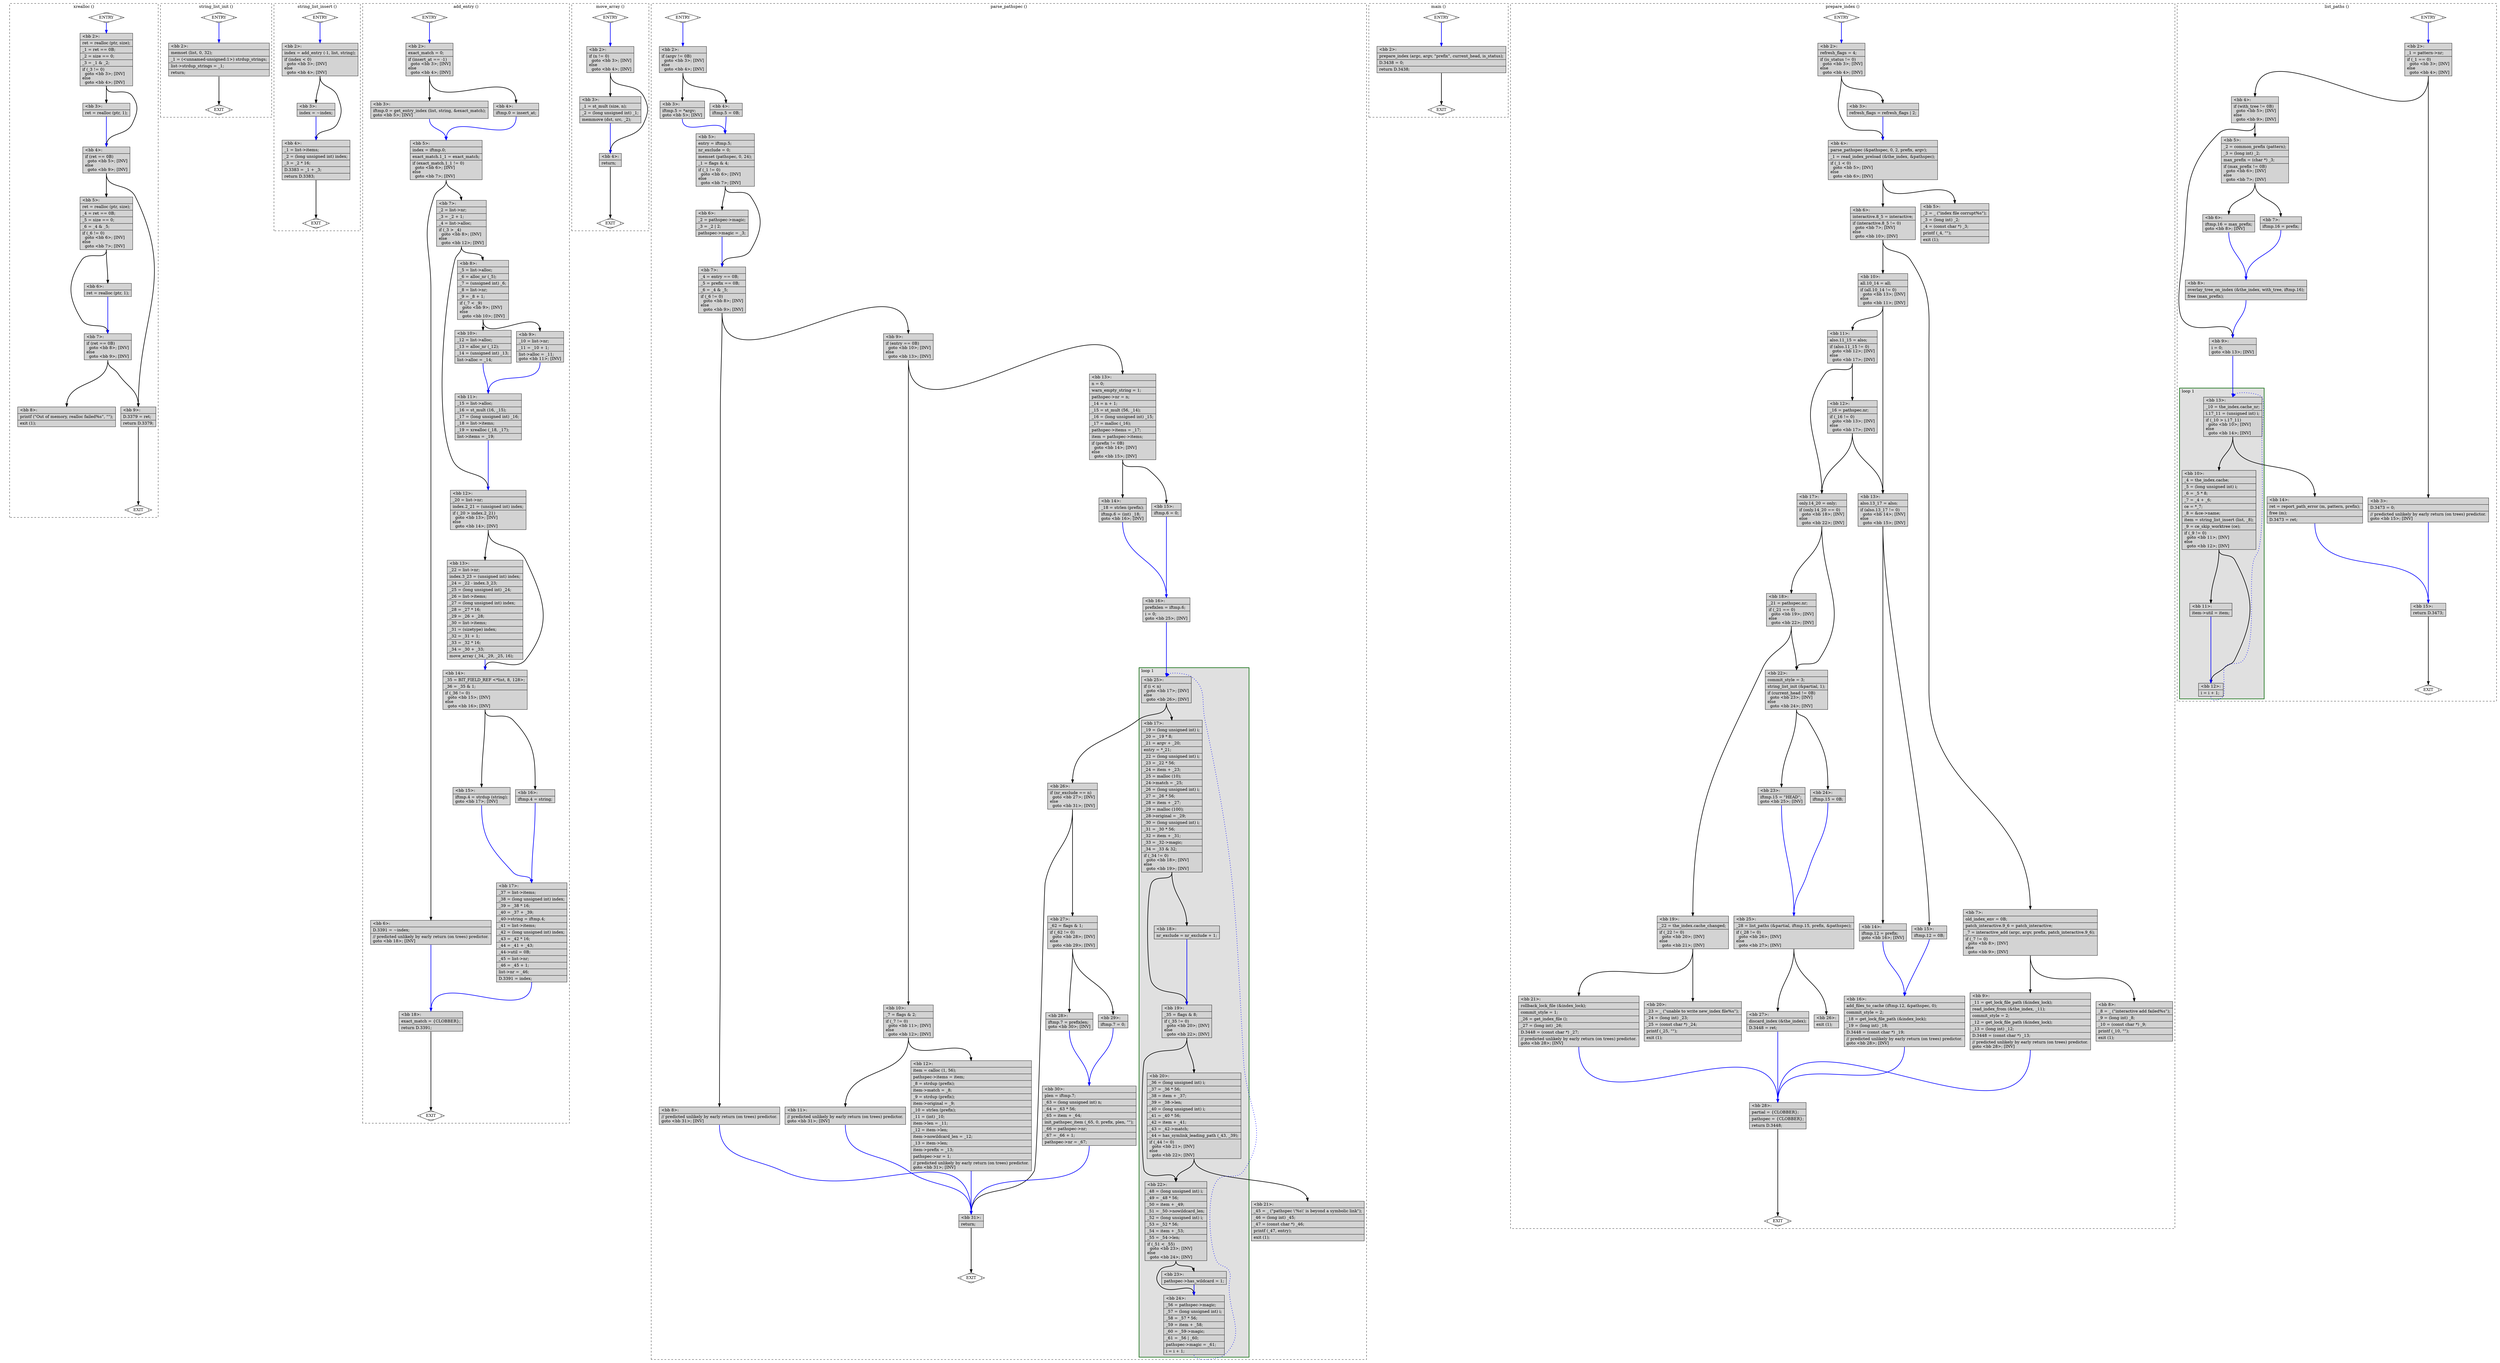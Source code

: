 digraph "test.o-git_leak_1.c.015t.cfg" {
overlap=false;
subgraph "cluster_xrealloc" {
	style="dashed";
	color="black";
	label="xrealloc ()";
	fn_26_basic_block_0 [shape=Mdiamond,style=filled,fillcolor=white,label="ENTRY"];

	fn_26_basic_block_1 [shape=Mdiamond,style=filled,fillcolor=white,label="EXIT"];

	fn_26_basic_block_2 [shape=record,style=filled,fillcolor=lightgrey,label="{\<bb\ 2\>:\l\
|ret\ =\ realloc\ (ptr,\ size);\l\
|_1\ =\ ret\ ==\ 0B;\l\
|_2\ =\ size\ ==\ 0;\l\
|_3\ =\ _1\ &\ _2;\l\
|if\ (_3\ !=\ 0)\l\
\ \ goto\ \<bb\ 3\>;\ [INV]\l\
else\l\
\ \ goto\ \<bb\ 4\>;\ [INV]\l\
}"];

	fn_26_basic_block_3 [shape=record,style=filled,fillcolor=lightgrey,label="{\<bb\ 3\>:\l\
|ret\ =\ realloc\ (ptr,\ 1);\l\
}"];

	fn_26_basic_block_4 [shape=record,style=filled,fillcolor=lightgrey,label="{\<bb\ 4\>:\l\
|if\ (ret\ ==\ 0B)\l\
\ \ goto\ \<bb\ 5\>;\ [INV]\l\
else\l\
\ \ goto\ \<bb\ 9\>;\ [INV]\l\
}"];

	fn_26_basic_block_5 [shape=record,style=filled,fillcolor=lightgrey,label="{\<bb\ 5\>:\l\
|ret\ =\ realloc\ (ptr,\ size);\l\
|_4\ =\ ret\ ==\ 0B;\l\
|_5\ =\ size\ ==\ 0;\l\
|_6\ =\ _4\ &\ _5;\l\
|if\ (_6\ !=\ 0)\l\
\ \ goto\ \<bb\ 6\>;\ [INV]\l\
else\l\
\ \ goto\ \<bb\ 7\>;\ [INV]\l\
}"];

	fn_26_basic_block_6 [shape=record,style=filled,fillcolor=lightgrey,label="{\<bb\ 6\>:\l\
|ret\ =\ realloc\ (ptr,\ 1);\l\
}"];

	fn_26_basic_block_7 [shape=record,style=filled,fillcolor=lightgrey,label="{\<bb\ 7\>:\l\
|if\ (ret\ ==\ 0B)\l\
\ \ goto\ \<bb\ 8\>;\ [INV]\l\
else\l\
\ \ goto\ \<bb\ 9\>;\ [INV]\l\
}"];

	fn_26_basic_block_8 [shape=record,style=filled,fillcolor=lightgrey,label="{\<bb\ 8\>:\l\
|printf\ (\"Out\ of\ memory,\ realloc\ failed%s\",\ \"\");\l\
|exit\ (1);\l\
}"];

	fn_26_basic_block_9 [shape=record,style=filled,fillcolor=lightgrey,label="{\<bb\ 9\>:\l\
|D.3379\ =\ ret;\l\
|return\ D.3379;\l\
}"];

	fn_26_basic_block_0:s -> fn_26_basic_block_2:n [style="solid,bold",color=blue,weight=100,constraint=true];
	fn_26_basic_block_2:s -> fn_26_basic_block_3:n [style="solid,bold",color=black,weight=10,constraint=true];
	fn_26_basic_block_2:s -> fn_26_basic_block_4:n [style="solid,bold",color=black,weight=10,constraint=true];
	fn_26_basic_block_3:s -> fn_26_basic_block_4:n [style="solid,bold",color=blue,weight=100,constraint=true];
	fn_26_basic_block_4:s -> fn_26_basic_block_5:n [style="solid,bold",color=black,weight=10,constraint=true];
	fn_26_basic_block_4:s -> fn_26_basic_block_9:n [style="solid,bold",color=black,weight=10,constraint=true];
	fn_26_basic_block_5:s -> fn_26_basic_block_6:n [style="solid,bold",color=black,weight=10,constraint=true];
	fn_26_basic_block_5:s -> fn_26_basic_block_7:n [style="solid,bold",color=black,weight=10,constraint=true];
	fn_26_basic_block_6:s -> fn_26_basic_block_7:n [style="solid,bold",color=blue,weight=100,constraint=true];
	fn_26_basic_block_7:s -> fn_26_basic_block_8:n [style="solid,bold",color=black,weight=10,constraint=true];
	fn_26_basic_block_7:s -> fn_26_basic_block_9:n [style="solid,bold",color=black,weight=10,constraint=true];
	fn_26_basic_block_9:s -> fn_26_basic_block_1:n [style="solid,bold",color=black,weight=10,constraint=true];
	fn_26_basic_block_0:s -> fn_26_basic_block_1:n [style="invis",constraint=true];
}
subgraph "cluster_string_list_init" {
	style="dashed";
	color="black";
	label="string_list_init ()";
	fn_27_basic_block_0 [shape=Mdiamond,style=filled,fillcolor=white,label="ENTRY"];

	fn_27_basic_block_1 [shape=Mdiamond,style=filled,fillcolor=white,label="EXIT"];

	fn_27_basic_block_2 [shape=record,style=filled,fillcolor=lightgrey,label="{\<bb\ 2\>:\l\
|memset\ (list,\ 0,\ 32);\l\
|_1\ =\ (\<unnamed-unsigned:1\>)\ strdup_strings;\l\
|list-\>strdup_strings\ =\ _1;\l\
|return;\l\
}"];

	fn_27_basic_block_0:s -> fn_27_basic_block_2:n [style="solid,bold",color=blue,weight=100,constraint=true];
	fn_27_basic_block_2:s -> fn_27_basic_block_1:n [style="solid,bold",color=black,weight=10,constraint=true];
	fn_27_basic_block_0:s -> fn_27_basic_block_1:n [style="invis",constraint=true];
}
subgraph "cluster_string_list_insert" {
	style="dashed";
	color="black";
	label="string_list_insert ()";
	fn_29_basic_block_0 [shape=Mdiamond,style=filled,fillcolor=white,label="ENTRY"];

	fn_29_basic_block_1 [shape=Mdiamond,style=filled,fillcolor=white,label="EXIT"];

	fn_29_basic_block_2 [shape=record,style=filled,fillcolor=lightgrey,label="{\<bb\ 2\>:\l\
|index\ =\ add_entry\ (-1,\ list,\ string);\l\
|if\ (index\ \<\ 0)\l\
\ \ goto\ \<bb\ 3\>;\ [INV]\l\
else\l\
\ \ goto\ \<bb\ 4\>;\ [INV]\l\
}"];

	fn_29_basic_block_3 [shape=record,style=filled,fillcolor=lightgrey,label="{\<bb\ 3\>:\l\
|index\ =\ ~index;\l\
}"];

	fn_29_basic_block_4 [shape=record,style=filled,fillcolor=lightgrey,label="{\<bb\ 4\>:\l\
|_1\ =\ list-\>items;\l\
|_2\ =\ (long\ unsigned\ int)\ index;\l\
|_3\ =\ _2\ *\ 16;\l\
|D.3383\ =\ _1\ +\ _3;\l\
|return\ D.3383;\l\
}"];

	fn_29_basic_block_0:s -> fn_29_basic_block_2:n [style="solid,bold",color=blue,weight=100,constraint=true];
	fn_29_basic_block_2:s -> fn_29_basic_block_3:n [style="solid,bold",color=black,weight=10,constraint=true];
	fn_29_basic_block_2:s -> fn_29_basic_block_4:n [style="solid,bold",color=black,weight=10,constraint=true];
	fn_29_basic_block_3:s -> fn_29_basic_block_4:n [style="solid,bold",color=blue,weight=100,constraint=true];
	fn_29_basic_block_4:s -> fn_29_basic_block_1:n [style="solid,bold",color=black,weight=10,constraint=true];
	fn_29_basic_block_0:s -> fn_29_basic_block_1:n [style="invis",constraint=true];
}
subgraph "cluster_add_entry" {
	style="dashed";
	color="black";
	label="add_entry ()";
	fn_28_basic_block_0 [shape=Mdiamond,style=filled,fillcolor=white,label="ENTRY"];

	fn_28_basic_block_1 [shape=Mdiamond,style=filled,fillcolor=white,label="EXIT"];

	fn_28_basic_block_2 [shape=record,style=filled,fillcolor=lightgrey,label="{\<bb\ 2\>:\l\
|exact_match\ =\ 0;\l\
|if\ (insert_at\ ==\ -1)\l\
\ \ goto\ \<bb\ 3\>;\ [INV]\l\
else\l\
\ \ goto\ \<bb\ 4\>;\ [INV]\l\
}"];

	fn_28_basic_block_3 [shape=record,style=filled,fillcolor=lightgrey,label="{\<bb\ 3\>:\l\
|iftmp.0\ =\ get_entry_index\ (list,\ string,\ &exact_match);\l\
goto\ \<bb\ 5\>;\ [INV]\l\
}"];

	fn_28_basic_block_4 [shape=record,style=filled,fillcolor=lightgrey,label="{\<bb\ 4\>:\l\
|iftmp.0\ =\ insert_at;\l\
}"];

	fn_28_basic_block_5 [shape=record,style=filled,fillcolor=lightgrey,label="{\<bb\ 5\>:\l\
|index\ =\ iftmp.0;\l\
|exact_match.1_1\ =\ exact_match;\l\
|if\ (exact_match.1_1\ !=\ 0)\l\
\ \ goto\ \<bb\ 6\>;\ [INV]\l\
else\l\
\ \ goto\ \<bb\ 7\>;\ [INV]\l\
}"];

	fn_28_basic_block_6 [shape=record,style=filled,fillcolor=lightgrey,label="{\<bb\ 6\>:\l\
|D.3391\ =\ ~index;\l\
|//\ predicted\ unlikely\ by\ early\ return\ (on\ trees)\ predictor.\l\
goto\ \<bb\ 18\>;\ [INV]\l\
}"];

	fn_28_basic_block_7 [shape=record,style=filled,fillcolor=lightgrey,label="{\<bb\ 7\>:\l\
|_2\ =\ list-\>nr;\l\
|_3\ =\ _2\ +\ 1;\l\
|_4\ =\ list-\>alloc;\l\
|if\ (_3\ \>\ _4)\l\
\ \ goto\ \<bb\ 8\>;\ [INV]\l\
else\l\
\ \ goto\ \<bb\ 12\>;\ [INV]\l\
}"];

	fn_28_basic_block_8 [shape=record,style=filled,fillcolor=lightgrey,label="{\<bb\ 8\>:\l\
|_5\ =\ list-\>alloc;\l\
|_6\ =\ alloc_nr\ (_5);\l\
|_7\ =\ (unsigned\ int)\ _6;\l\
|_8\ =\ list-\>nr;\l\
|_9\ =\ _8\ +\ 1;\l\
|if\ (_7\ \<\ _9)\l\
\ \ goto\ \<bb\ 9\>;\ [INV]\l\
else\l\
\ \ goto\ \<bb\ 10\>;\ [INV]\l\
}"];

	fn_28_basic_block_9 [shape=record,style=filled,fillcolor=lightgrey,label="{\<bb\ 9\>:\l\
|_10\ =\ list-\>nr;\l\
|_11\ =\ _10\ +\ 1;\l\
|list-\>alloc\ =\ _11;\l\
goto\ \<bb\ 11\>;\ [INV]\l\
}"];

	fn_28_basic_block_10 [shape=record,style=filled,fillcolor=lightgrey,label="{\<bb\ 10\>:\l\
|_12\ =\ list-\>alloc;\l\
|_13\ =\ alloc_nr\ (_12);\l\
|_14\ =\ (unsigned\ int)\ _13;\l\
|list-\>alloc\ =\ _14;\l\
}"];

	fn_28_basic_block_11 [shape=record,style=filled,fillcolor=lightgrey,label="{\<bb\ 11\>:\l\
|_15\ =\ list-\>alloc;\l\
|_16\ =\ st_mult\ (16,\ _15);\l\
|_17\ =\ (long\ unsigned\ int)\ _16;\l\
|_18\ =\ list-\>items;\l\
|_19\ =\ xrealloc\ (_18,\ _17);\l\
|list-\>items\ =\ _19;\l\
}"];

	fn_28_basic_block_12 [shape=record,style=filled,fillcolor=lightgrey,label="{\<bb\ 12\>:\l\
|_20\ =\ list-\>nr;\l\
|index.2_21\ =\ (unsigned\ int)\ index;\l\
|if\ (_20\ \>\ index.2_21)\l\
\ \ goto\ \<bb\ 13\>;\ [INV]\l\
else\l\
\ \ goto\ \<bb\ 14\>;\ [INV]\l\
}"];

	fn_28_basic_block_13 [shape=record,style=filled,fillcolor=lightgrey,label="{\<bb\ 13\>:\l\
|_22\ =\ list-\>nr;\l\
|index.3_23\ =\ (unsigned\ int)\ index;\l\
|_24\ =\ _22\ -\ index.3_23;\l\
|_25\ =\ (long\ unsigned\ int)\ _24;\l\
|_26\ =\ list-\>items;\l\
|_27\ =\ (long\ unsigned\ int)\ index;\l\
|_28\ =\ _27\ *\ 16;\l\
|_29\ =\ _26\ +\ _28;\l\
|_30\ =\ list-\>items;\l\
|_31\ =\ (sizetype)\ index;\l\
|_32\ =\ _31\ +\ 1;\l\
|_33\ =\ _32\ *\ 16;\l\
|_34\ =\ _30\ +\ _33;\l\
|move_array\ (_34,\ _29,\ _25,\ 16);\l\
}"];

	fn_28_basic_block_14 [shape=record,style=filled,fillcolor=lightgrey,label="{\<bb\ 14\>:\l\
|_35\ =\ BIT_FIELD_REF\ \<*list,\ 8,\ 128\>;\l\
|_36\ =\ _35\ &\ 1;\l\
|if\ (_36\ !=\ 0)\l\
\ \ goto\ \<bb\ 15\>;\ [INV]\l\
else\l\
\ \ goto\ \<bb\ 16\>;\ [INV]\l\
}"];

	fn_28_basic_block_15 [shape=record,style=filled,fillcolor=lightgrey,label="{\<bb\ 15\>:\l\
|iftmp.4\ =\ strdup\ (string);\l\
goto\ \<bb\ 17\>;\ [INV]\l\
}"];

	fn_28_basic_block_16 [shape=record,style=filled,fillcolor=lightgrey,label="{\<bb\ 16\>:\l\
|iftmp.4\ =\ string;\l\
}"];

	fn_28_basic_block_17 [shape=record,style=filled,fillcolor=lightgrey,label="{\<bb\ 17\>:\l\
|_37\ =\ list-\>items;\l\
|_38\ =\ (long\ unsigned\ int)\ index;\l\
|_39\ =\ _38\ *\ 16;\l\
|_40\ =\ _37\ +\ _39;\l\
|_40-\>string\ =\ iftmp.4;\l\
|_41\ =\ list-\>items;\l\
|_42\ =\ (long\ unsigned\ int)\ index;\l\
|_43\ =\ _42\ *\ 16;\l\
|_44\ =\ _41\ +\ _43;\l\
|_44-\>util\ =\ 0B;\l\
|_45\ =\ list-\>nr;\l\
|_46\ =\ _45\ +\ 1;\l\
|list-\>nr\ =\ _46;\l\
|D.3391\ =\ index;\l\
}"];

	fn_28_basic_block_18 [shape=record,style=filled,fillcolor=lightgrey,label="{\<bb\ 18\>:\l\
|exact_match\ =\ \{CLOBBER\};\l\
|return\ D.3391;\l\
}"];

	fn_28_basic_block_0:s -> fn_28_basic_block_2:n [style="solid,bold",color=blue,weight=100,constraint=true];
	fn_28_basic_block_2:s -> fn_28_basic_block_3:n [style="solid,bold",color=black,weight=10,constraint=true];
	fn_28_basic_block_2:s -> fn_28_basic_block_4:n [style="solid,bold",color=black,weight=10,constraint=true];
	fn_28_basic_block_3:s -> fn_28_basic_block_5:n [style="solid,bold",color=blue,weight=100,constraint=true];
	fn_28_basic_block_4:s -> fn_28_basic_block_5:n [style="solid,bold",color=blue,weight=100,constraint=true];
	fn_28_basic_block_5:s -> fn_28_basic_block_6:n [style="solid,bold",color=black,weight=10,constraint=true];
	fn_28_basic_block_5:s -> fn_28_basic_block_7:n [style="solid,bold",color=black,weight=10,constraint=true];
	fn_28_basic_block_6:s -> fn_28_basic_block_18:n [style="solid,bold",color=blue,weight=100,constraint=true];
	fn_28_basic_block_7:s -> fn_28_basic_block_8:n [style="solid,bold",color=black,weight=10,constraint=true];
	fn_28_basic_block_7:s -> fn_28_basic_block_12:n [style="solid,bold",color=black,weight=10,constraint=true];
	fn_28_basic_block_8:s -> fn_28_basic_block_9:n [style="solid,bold",color=black,weight=10,constraint=true];
	fn_28_basic_block_8:s -> fn_28_basic_block_10:n [style="solid,bold",color=black,weight=10,constraint=true];
	fn_28_basic_block_9:s -> fn_28_basic_block_11:n [style="solid,bold",color=blue,weight=100,constraint=true];
	fn_28_basic_block_10:s -> fn_28_basic_block_11:n [style="solid,bold",color=blue,weight=100,constraint=true];
	fn_28_basic_block_11:s -> fn_28_basic_block_12:n [style="solid,bold",color=blue,weight=100,constraint=true];
	fn_28_basic_block_12:s -> fn_28_basic_block_13:n [style="solid,bold",color=black,weight=10,constraint=true];
	fn_28_basic_block_12:s -> fn_28_basic_block_14:n [style="solid,bold",color=black,weight=10,constraint=true];
	fn_28_basic_block_13:s -> fn_28_basic_block_14:n [style="solid,bold",color=blue,weight=100,constraint=true];
	fn_28_basic_block_14:s -> fn_28_basic_block_15:n [style="solid,bold",color=black,weight=10,constraint=true];
	fn_28_basic_block_14:s -> fn_28_basic_block_16:n [style="solid,bold",color=black,weight=10,constraint=true];
	fn_28_basic_block_15:s -> fn_28_basic_block_17:n [style="solid,bold",color=blue,weight=100,constraint=true];
	fn_28_basic_block_16:s -> fn_28_basic_block_17:n [style="solid,bold",color=blue,weight=100,constraint=true];
	fn_28_basic_block_17:s -> fn_28_basic_block_18:n [style="solid,bold",color=blue,weight=100,constraint=true];
	fn_28_basic_block_18:s -> fn_28_basic_block_1:n [style="solid,bold",color=black,weight=10,constraint=true];
	fn_28_basic_block_0:s -> fn_28_basic_block_1:n [style="invis",constraint=true];
}
subgraph "cluster_move_array" {
	style="dashed";
	color="black";
	label="move_array ()";
	fn_23_basic_block_0 [shape=Mdiamond,style=filled,fillcolor=white,label="ENTRY"];

	fn_23_basic_block_1 [shape=Mdiamond,style=filled,fillcolor=white,label="EXIT"];

	fn_23_basic_block_2 [shape=record,style=filled,fillcolor=lightgrey,label="{\<bb\ 2\>:\l\
|if\ (n\ !=\ 0)\l\
\ \ goto\ \<bb\ 3\>;\ [INV]\l\
else\l\
\ \ goto\ \<bb\ 4\>;\ [INV]\l\
}"];

	fn_23_basic_block_3 [shape=record,style=filled,fillcolor=lightgrey,label="{\<bb\ 3\>:\l\
|_1\ =\ st_mult\ (size,\ n);\l\
|_2\ =\ (long\ unsigned\ int)\ _1;\l\
|memmove\ (dst,\ src,\ _2);\l\
}"];

	fn_23_basic_block_4 [shape=record,style=filled,fillcolor=lightgrey,label="{\<bb\ 4\>:\l\
|return;\l\
}"];

	fn_23_basic_block_0:s -> fn_23_basic_block_2:n [style="solid,bold",color=blue,weight=100,constraint=true];
	fn_23_basic_block_2:s -> fn_23_basic_block_3:n [style="solid,bold",color=black,weight=10,constraint=true];
	fn_23_basic_block_2:s -> fn_23_basic_block_4:n [style="solid,bold",color=black,weight=10,constraint=true];
	fn_23_basic_block_3:s -> fn_23_basic_block_4:n [style="solid,bold",color=blue,weight=100,constraint=true];
	fn_23_basic_block_4:s -> fn_23_basic_block_1:n [style="solid,bold",color=black,weight=10,constraint=true];
	fn_23_basic_block_0:s -> fn_23_basic_block_1:n [style="invis",constraint=true];
}
subgraph "cluster_parse_pathspec" {
	style="dashed";
	color="black";
	label="parse_pathspec ()";
	subgraph cluster_30_1 {
	style="filled";
	color="darkgreen";
	fillcolor="grey88";
	label="loop 1";
	labeljust=l;
	penwidth=2;
	fn_30_basic_block_25 [shape=record,style=filled,fillcolor=lightgrey,label="{\<bb\ 25\>:\l\
|if\ (i\ \<\ n)\l\
\ \ goto\ \<bb\ 17\>;\ [INV]\l\
else\l\
\ \ goto\ \<bb\ 26\>;\ [INV]\l\
}"];

	fn_30_basic_block_17 [shape=record,style=filled,fillcolor=lightgrey,label="{\<bb\ 17\>:\l\
|_19\ =\ (long\ unsigned\ int)\ i;\l\
|_20\ =\ _19\ *\ 8;\l\
|_21\ =\ argv\ +\ _20;\l\
|entry\ =\ *_21;\l\
|_22\ =\ (long\ unsigned\ int)\ i;\l\
|_23\ =\ _22\ *\ 56;\l\
|_24\ =\ item\ +\ _23;\l\
|_25\ =\ malloc\ (10);\l\
|_24-\>match\ =\ _25;\l\
|_26\ =\ (long\ unsigned\ int)\ i;\l\
|_27\ =\ _26\ *\ 56;\l\
|_28\ =\ item\ +\ _27;\l\
|_29\ =\ malloc\ (100);\l\
|_28-\>original\ =\ _29;\l\
|_30\ =\ (long\ unsigned\ int)\ i;\l\
|_31\ =\ _30\ *\ 56;\l\
|_32\ =\ item\ +\ _31;\l\
|_33\ =\ _32-\>magic;\l\
|_34\ =\ _33\ &\ 32;\l\
|if\ (_34\ !=\ 0)\l\
\ \ goto\ \<bb\ 18\>;\ [INV]\l\
else\l\
\ \ goto\ \<bb\ 19\>;\ [INV]\l\
}"];

	fn_30_basic_block_18 [shape=record,style=filled,fillcolor=lightgrey,label="{\<bb\ 18\>:\l\
|nr_exclude\ =\ nr_exclude\ +\ 1;\l\
}"];

	fn_30_basic_block_19 [shape=record,style=filled,fillcolor=lightgrey,label="{\<bb\ 19\>:\l\
|_35\ =\ flags\ &\ 8;\l\
|if\ (_35\ !=\ 0)\l\
\ \ goto\ \<bb\ 20\>;\ [INV]\l\
else\l\
\ \ goto\ \<bb\ 22\>;\ [INV]\l\
}"];

	fn_30_basic_block_20 [shape=record,style=filled,fillcolor=lightgrey,label="{\<bb\ 20\>:\l\
|_36\ =\ (long\ unsigned\ int)\ i;\l\
|_37\ =\ _36\ *\ 56;\l\
|_38\ =\ item\ +\ _37;\l\
|_39\ =\ _38-\>len;\l\
|_40\ =\ (long\ unsigned\ int)\ i;\l\
|_41\ =\ _40\ *\ 56;\l\
|_42\ =\ item\ +\ _41;\l\
|_43\ =\ _42-\>match;\l\
|_44\ =\ has_symlink_leading_path\ (_43,\ _39);\l\
|if\ (_44\ !=\ 0)\l\
\ \ goto\ \<bb\ 21\>;\ [INV]\l\
else\l\
\ \ goto\ \<bb\ 22\>;\ [INV]\l\
}"];

	fn_30_basic_block_22 [shape=record,style=filled,fillcolor=lightgrey,label="{\<bb\ 22\>:\l\
|_48\ =\ (long\ unsigned\ int)\ i;\l\
|_49\ =\ _48\ *\ 56;\l\
|_50\ =\ item\ +\ _49;\l\
|_51\ =\ _50-\>nowildcard_len;\l\
|_52\ =\ (long\ unsigned\ int)\ i;\l\
|_53\ =\ _52\ *\ 56;\l\
|_54\ =\ item\ +\ _53;\l\
|_55\ =\ _54-\>len;\l\
|if\ (_51\ \<\ _55)\l\
\ \ goto\ \<bb\ 23\>;\ [INV]\l\
else\l\
\ \ goto\ \<bb\ 24\>;\ [INV]\l\
}"];

	fn_30_basic_block_23 [shape=record,style=filled,fillcolor=lightgrey,label="{\<bb\ 23\>:\l\
|pathspec-\>has_wildcard\ =\ 1;\l\
}"];

	fn_30_basic_block_24 [shape=record,style=filled,fillcolor=lightgrey,label="{\<bb\ 24\>:\l\
|_56\ =\ pathspec-\>magic;\l\
|_57\ =\ (long\ unsigned\ int)\ i;\l\
|_58\ =\ _57\ *\ 56;\l\
|_59\ =\ item\ +\ _58;\l\
|_60\ =\ _59-\>magic;\l\
|_61\ =\ _56\ \|\ _60;\l\
|pathspec-\>magic\ =\ _61;\l\
|i\ =\ i\ +\ 1;\l\
}"];

	}
	fn_30_basic_block_0 [shape=Mdiamond,style=filled,fillcolor=white,label="ENTRY"];

	fn_30_basic_block_1 [shape=Mdiamond,style=filled,fillcolor=white,label="EXIT"];

	fn_30_basic_block_2 [shape=record,style=filled,fillcolor=lightgrey,label="{\<bb\ 2\>:\l\
|if\ (argv\ !=\ 0B)\l\
\ \ goto\ \<bb\ 3\>;\ [INV]\l\
else\l\
\ \ goto\ \<bb\ 4\>;\ [INV]\l\
}"];

	fn_30_basic_block_3 [shape=record,style=filled,fillcolor=lightgrey,label="{\<bb\ 3\>:\l\
|iftmp.5\ =\ *argv;\l\
goto\ \<bb\ 5\>;\ [INV]\l\
}"];

	fn_30_basic_block_4 [shape=record,style=filled,fillcolor=lightgrey,label="{\<bb\ 4\>:\l\
|iftmp.5\ =\ 0B;\l\
}"];

	fn_30_basic_block_5 [shape=record,style=filled,fillcolor=lightgrey,label="{\<bb\ 5\>:\l\
|entry\ =\ iftmp.5;\l\
|nr_exclude\ =\ 0;\l\
|memset\ (pathspec,\ 0,\ 24);\l\
|_1\ =\ flags\ &\ 4;\l\
|if\ (_1\ !=\ 0)\l\
\ \ goto\ \<bb\ 6\>;\ [INV]\l\
else\l\
\ \ goto\ \<bb\ 7\>;\ [INV]\l\
}"];

	fn_30_basic_block_6 [shape=record,style=filled,fillcolor=lightgrey,label="{\<bb\ 6\>:\l\
|_2\ =\ pathspec-\>magic;\l\
|_3\ =\ _2\ \|\ 2;\l\
|pathspec-\>magic\ =\ _3;\l\
}"];

	fn_30_basic_block_7 [shape=record,style=filled,fillcolor=lightgrey,label="{\<bb\ 7\>:\l\
|_4\ =\ entry\ ==\ 0B;\l\
|_5\ =\ prefix\ ==\ 0B;\l\
|_6\ =\ _4\ &\ _5;\l\
|if\ (_6\ !=\ 0)\l\
\ \ goto\ \<bb\ 8\>;\ [INV]\l\
else\l\
\ \ goto\ \<bb\ 9\>;\ [INV]\l\
}"];

	fn_30_basic_block_8 [shape=record,style=filled,fillcolor=lightgrey,label="{\<bb\ 8\>:\l\
|//\ predicted\ unlikely\ by\ early\ return\ (on\ trees)\ predictor.\l\
goto\ \<bb\ 31\>;\ [INV]\l\
}"];

	fn_30_basic_block_9 [shape=record,style=filled,fillcolor=lightgrey,label="{\<bb\ 9\>:\l\
|if\ (entry\ ==\ 0B)\l\
\ \ goto\ \<bb\ 10\>;\ [INV]\l\
else\l\
\ \ goto\ \<bb\ 13\>;\ [INV]\l\
}"];

	fn_30_basic_block_10 [shape=record,style=filled,fillcolor=lightgrey,label="{\<bb\ 10\>:\l\
|_7\ =\ flags\ &\ 2;\l\
|if\ (_7\ !=\ 0)\l\
\ \ goto\ \<bb\ 11\>;\ [INV]\l\
else\l\
\ \ goto\ \<bb\ 12\>;\ [INV]\l\
}"];

	fn_30_basic_block_11 [shape=record,style=filled,fillcolor=lightgrey,label="{\<bb\ 11\>:\l\
|//\ predicted\ unlikely\ by\ early\ return\ (on\ trees)\ predictor.\l\
goto\ \<bb\ 31\>;\ [INV]\l\
}"];

	fn_30_basic_block_12 [shape=record,style=filled,fillcolor=lightgrey,label="{\<bb\ 12\>:\l\
|item\ =\ calloc\ (1,\ 56);\l\
|pathspec-\>items\ =\ item;\l\
|_8\ =\ strdup\ (prefix);\l\
|item-\>match\ =\ _8;\l\
|_9\ =\ strdup\ (prefix);\l\
|item-\>original\ =\ _9;\l\
|_10\ =\ strlen\ (prefix);\l\
|_11\ =\ (int)\ _10;\l\
|item-\>len\ =\ _11;\l\
|_12\ =\ item-\>len;\l\
|item-\>nowildcard_len\ =\ _12;\l\
|_13\ =\ item-\>len;\l\
|item-\>prefix\ =\ _13;\l\
|pathspec-\>nr\ =\ 1;\l\
|//\ predicted\ unlikely\ by\ early\ return\ (on\ trees)\ predictor.\l\
goto\ \<bb\ 31\>;\ [INV]\l\
}"];

	fn_30_basic_block_13 [shape=record,style=filled,fillcolor=lightgrey,label="{\<bb\ 13\>:\l\
|n\ =\ 0;\l\
|warn_empty_string\ =\ 1;\l\
|pathspec-\>nr\ =\ n;\l\
|_14\ =\ n\ +\ 1;\l\
|_15\ =\ st_mult\ (56,\ _14);\l\
|_16\ =\ (long\ unsigned\ int)\ _15;\l\
|_17\ =\ malloc\ (_16);\l\
|pathspec-\>items\ =\ _17;\l\
|item\ =\ pathspec-\>items;\l\
|if\ (prefix\ !=\ 0B)\l\
\ \ goto\ \<bb\ 14\>;\ [INV]\l\
else\l\
\ \ goto\ \<bb\ 15\>;\ [INV]\l\
}"];

	fn_30_basic_block_14 [shape=record,style=filled,fillcolor=lightgrey,label="{\<bb\ 14\>:\l\
|_18\ =\ strlen\ (prefix);\l\
|iftmp.6\ =\ (int)\ _18;\l\
goto\ \<bb\ 16\>;\ [INV]\l\
}"];

	fn_30_basic_block_15 [shape=record,style=filled,fillcolor=lightgrey,label="{\<bb\ 15\>:\l\
|iftmp.6\ =\ 0;\l\
}"];

	fn_30_basic_block_16 [shape=record,style=filled,fillcolor=lightgrey,label="{\<bb\ 16\>:\l\
|prefixlen\ =\ iftmp.6;\l\
|i\ =\ 0;\l\
goto\ \<bb\ 25\>;\ [INV]\l\
}"];

	fn_30_basic_block_21 [shape=record,style=filled,fillcolor=lightgrey,label="{\<bb\ 21\>:\l\
|_45\ =\ _\ (\"pathspec\ \\'%s\\'\ is\ beyond\ a\ symbolic\ link\");\l\
|_46\ =\ (long\ int)\ _45;\l\
|_47\ =\ (const\ char\ *)\ _46;\l\
|printf\ (_47,\ entry);\l\
|exit\ (1);\l\
}"];

	fn_30_basic_block_26 [shape=record,style=filled,fillcolor=lightgrey,label="{\<bb\ 26\>:\l\
|if\ (nr_exclude\ ==\ n)\l\
\ \ goto\ \<bb\ 27\>;\ [INV]\l\
else\l\
\ \ goto\ \<bb\ 31\>;\ [INV]\l\
}"];

	fn_30_basic_block_27 [shape=record,style=filled,fillcolor=lightgrey,label="{\<bb\ 27\>:\l\
|_62\ =\ flags\ &\ 1;\l\
|if\ (_62\ !=\ 0)\l\
\ \ goto\ \<bb\ 28\>;\ [INV]\l\
else\l\
\ \ goto\ \<bb\ 29\>;\ [INV]\l\
}"];

	fn_30_basic_block_28 [shape=record,style=filled,fillcolor=lightgrey,label="{\<bb\ 28\>:\l\
|iftmp.7\ =\ prefixlen;\l\
goto\ \<bb\ 30\>;\ [INV]\l\
}"];

	fn_30_basic_block_29 [shape=record,style=filled,fillcolor=lightgrey,label="{\<bb\ 29\>:\l\
|iftmp.7\ =\ 0;\l\
}"];

	fn_30_basic_block_30 [shape=record,style=filled,fillcolor=lightgrey,label="{\<bb\ 30\>:\l\
|plen\ =\ iftmp.7;\l\
|_63\ =\ (long\ unsigned\ int)\ n;\l\
|_64\ =\ _63\ *\ 56;\l\
|_65\ =\ item\ +\ _64;\l\
|init_pathspec_item\ (_65,\ 0,\ prefix,\ plen,\ \"\");\l\
|_66\ =\ pathspec-\>nr;\l\
|_67\ =\ _66\ +\ 1;\l\
|pathspec-\>nr\ =\ _67;\l\
}"];

	fn_30_basic_block_31 [shape=record,style=filled,fillcolor=lightgrey,label="{\<bb\ 31\>:\l\
|return;\l\
}"];

	fn_30_basic_block_0:s -> fn_30_basic_block_2:n [style="solid,bold",color=blue,weight=100,constraint=true];
	fn_30_basic_block_2:s -> fn_30_basic_block_3:n [style="solid,bold",color=black,weight=10,constraint=true];
	fn_30_basic_block_2:s -> fn_30_basic_block_4:n [style="solid,bold",color=black,weight=10,constraint=true];
	fn_30_basic_block_3:s -> fn_30_basic_block_5:n [style="solid,bold",color=blue,weight=100,constraint=true];
	fn_30_basic_block_4:s -> fn_30_basic_block_5:n [style="solid,bold",color=blue,weight=100,constraint=true];
	fn_30_basic_block_5:s -> fn_30_basic_block_6:n [style="solid,bold",color=black,weight=10,constraint=true];
	fn_30_basic_block_5:s -> fn_30_basic_block_7:n [style="solid,bold",color=black,weight=10,constraint=true];
	fn_30_basic_block_6:s -> fn_30_basic_block_7:n [style="solid,bold",color=blue,weight=100,constraint=true];
	fn_30_basic_block_7:s -> fn_30_basic_block_8:n [style="solid,bold",color=black,weight=10,constraint=true];
	fn_30_basic_block_7:s -> fn_30_basic_block_9:n [style="solid,bold",color=black,weight=10,constraint=true];
	fn_30_basic_block_8:s -> fn_30_basic_block_31:n [style="solid,bold",color=blue,weight=100,constraint=true];
	fn_30_basic_block_9:s -> fn_30_basic_block_10:n [style="solid,bold",color=black,weight=10,constraint=true];
	fn_30_basic_block_9:s -> fn_30_basic_block_13:n [style="solid,bold",color=black,weight=10,constraint=true];
	fn_30_basic_block_10:s -> fn_30_basic_block_11:n [style="solid,bold",color=black,weight=10,constraint=true];
	fn_30_basic_block_10:s -> fn_30_basic_block_12:n [style="solid,bold",color=black,weight=10,constraint=true];
	fn_30_basic_block_11:s -> fn_30_basic_block_31:n [style="solid,bold",color=blue,weight=100,constraint=true];
	fn_30_basic_block_12:s -> fn_30_basic_block_31:n [style="solid,bold",color=blue,weight=100,constraint=true];
	fn_30_basic_block_13:s -> fn_30_basic_block_14:n [style="solid,bold",color=black,weight=10,constraint=true];
	fn_30_basic_block_13:s -> fn_30_basic_block_15:n [style="solid,bold",color=black,weight=10,constraint=true];
	fn_30_basic_block_14:s -> fn_30_basic_block_16:n [style="solid,bold",color=blue,weight=100,constraint=true];
	fn_30_basic_block_15:s -> fn_30_basic_block_16:n [style="solid,bold",color=blue,weight=100,constraint=true];
	fn_30_basic_block_16:s -> fn_30_basic_block_25:n [style="solid,bold",color=blue,weight=100,constraint=true];
	fn_30_basic_block_17:s -> fn_30_basic_block_18:n [style="solid,bold",color=black,weight=10,constraint=true];
	fn_30_basic_block_17:s -> fn_30_basic_block_19:n [style="solid,bold",color=black,weight=10,constraint=true];
	fn_30_basic_block_18:s -> fn_30_basic_block_19:n [style="solid,bold",color=blue,weight=100,constraint=true];
	fn_30_basic_block_19:s -> fn_30_basic_block_20:n [style="solid,bold",color=black,weight=10,constraint=true];
	fn_30_basic_block_19:s -> fn_30_basic_block_22:n [style="solid,bold",color=black,weight=10,constraint=true];
	fn_30_basic_block_20:s -> fn_30_basic_block_21:n [style="solid,bold",color=black,weight=10,constraint=true];
	fn_30_basic_block_20:s -> fn_30_basic_block_22:n [style="solid,bold",color=black,weight=10,constraint=true];
	fn_30_basic_block_22:s -> fn_30_basic_block_23:n [style="solid,bold",color=black,weight=10,constraint=true];
	fn_30_basic_block_22:s -> fn_30_basic_block_24:n [style="solid,bold",color=black,weight=10,constraint=true];
	fn_30_basic_block_23:s -> fn_30_basic_block_24:n [style="solid,bold",color=blue,weight=100,constraint=true];
	fn_30_basic_block_24:s -> fn_30_basic_block_25:n [style="dotted,bold",color=blue,weight=10,constraint=false];
	fn_30_basic_block_25:s -> fn_30_basic_block_17:n [style="solid,bold",color=black,weight=10,constraint=true];
	fn_30_basic_block_25:s -> fn_30_basic_block_26:n [style="solid,bold",color=black,weight=10,constraint=true];
	fn_30_basic_block_26:s -> fn_30_basic_block_27:n [style="solid,bold",color=black,weight=10,constraint=true];
	fn_30_basic_block_26:s -> fn_30_basic_block_31:n [style="solid,bold",color=black,weight=10,constraint=true];
	fn_30_basic_block_27:s -> fn_30_basic_block_28:n [style="solid,bold",color=black,weight=10,constraint=true];
	fn_30_basic_block_27:s -> fn_30_basic_block_29:n [style="solid,bold",color=black,weight=10,constraint=true];
	fn_30_basic_block_28:s -> fn_30_basic_block_30:n [style="solid,bold",color=blue,weight=100,constraint=true];
	fn_30_basic_block_29:s -> fn_30_basic_block_30:n [style="solid,bold",color=blue,weight=100,constraint=true];
	fn_30_basic_block_30:s -> fn_30_basic_block_31:n [style="solid,bold",color=blue,weight=100,constraint=true];
	fn_30_basic_block_31:s -> fn_30_basic_block_1:n [style="solid,bold",color=black,weight=10,constraint=true];
	fn_30_basic_block_0:s -> fn_30_basic_block_1:n [style="invis",constraint=true];
}
subgraph "cluster_main" {
	style="dashed";
	color="black";
	label="main ()";
	fn_33_basic_block_0 [shape=Mdiamond,style=filled,fillcolor=white,label="ENTRY"];

	fn_33_basic_block_1 [shape=Mdiamond,style=filled,fillcolor=white,label="EXIT"];

	fn_33_basic_block_2 [shape=record,style=filled,fillcolor=lightgrey,label="{\<bb\ 2\>:\l\
|prepare_index\ (argc,\ argv,\ \"prefix\",\ current_head,\ is_status);\l\
|D.3438\ =\ 0;\l\
|return\ D.3438;\l\
}"];

	fn_33_basic_block_0:s -> fn_33_basic_block_2:n [style="solid,bold",color=blue,weight=100,constraint=true];
	fn_33_basic_block_2:s -> fn_33_basic_block_1:n [style="solid,bold",color=black,weight=10,constraint=true];
	fn_33_basic_block_0:s -> fn_33_basic_block_1:n [style="invis",constraint=true];
}
subgraph "cluster_prepare_index" {
	style="dashed";
	color="black";
	label="prepare_index ()";
	fn_32_basic_block_0 [shape=Mdiamond,style=filled,fillcolor=white,label="ENTRY"];

	fn_32_basic_block_1 [shape=Mdiamond,style=filled,fillcolor=white,label="EXIT"];

	fn_32_basic_block_2 [shape=record,style=filled,fillcolor=lightgrey,label="{\<bb\ 2\>:\l\
|refresh_flags\ =\ 4;\l\
|if\ (is_status\ !=\ 0)\l\
\ \ goto\ \<bb\ 3\>;\ [INV]\l\
else\l\
\ \ goto\ \<bb\ 4\>;\ [INV]\l\
}"];

	fn_32_basic_block_3 [shape=record,style=filled,fillcolor=lightgrey,label="{\<bb\ 3\>:\l\
|refresh_flags\ =\ refresh_flags\ \|\ 2;\l\
}"];

	fn_32_basic_block_4 [shape=record,style=filled,fillcolor=lightgrey,label="{\<bb\ 4\>:\l\
|parse_pathspec\ (&pathspec,\ 0,\ 2,\ prefix,\ argv);\l\
|_1\ =\ read_index_preload\ (&the_index,\ &pathspec);\l\
|if\ (_1\ \<\ 0)\l\
\ \ goto\ \<bb\ 5\>;\ [INV]\l\
else\l\
\ \ goto\ \<bb\ 6\>;\ [INV]\l\
}"];

	fn_32_basic_block_5 [shape=record,style=filled,fillcolor=lightgrey,label="{\<bb\ 5\>:\l\
|_2\ =\ _\ (\"index\ file\ corrupt%s\");\l\
|_3\ =\ (long\ int)\ _2;\l\
|_4\ =\ (const\ char\ *)\ _3;\l\
|printf\ (_4,\ \"\");\l\
|exit\ (1);\l\
}"];

	fn_32_basic_block_6 [shape=record,style=filled,fillcolor=lightgrey,label="{\<bb\ 6\>:\l\
|interactive.8_5\ =\ interactive;\l\
|if\ (interactive.8_5\ !=\ 0)\l\
\ \ goto\ \<bb\ 7\>;\ [INV]\l\
else\l\
\ \ goto\ \<bb\ 10\>;\ [INV]\l\
}"];

	fn_32_basic_block_7 [shape=record,style=filled,fillcolor=lightgrey,label="{\<bb\ 7\>:\l\
|old_index_env\ =\ 0B;\l\
|patch_interactive.9_6\ =\ patch_interactive;\l\
|_7\ =\ interactive_add\ (argc,\ argv,\ prefix,\ patch_interactive.9_6);\l\
|if\ (_7\ !=\ 0)\l\
\ \ goto\ \<bb\ 8\>;\ [INV]\l\
else\l\
\ \ goto\ \<bb\ 9\>;\ [INV]\l\
}"];

	fn_32_basic_block_8 [shape=record,style=filled,fillcolor=lightgrey,label="{\<bb\ 8\>:\l\
|_8\ =\ _\ (\"interactive\ add\ failed%s\");\l\
|_9\ =\ (long\ int)\ _8;\l\
|_10\ =\ (const\ char\ *)\ _9;\l\
|printf\ (_10,\ \"\");\l\
|exit\ (1);\l\
}"];

	fn_32_basic_block_9 [shape=record,style=filled,fillcolor=lightgrey,label="{\<bb\ 9\>:\l\
|_11\ =\ get_lock_file_path\ (&index_lock);\l\
|read_index_from\ (&the_index,\ _11);\l\
|commit_style\ =\ 2;\l\
|_12\ =\ get_lock_file_path\ (&index_lock);\l\
|_13\ =\ (long\ int)\ _12;\l\
|D.3448\ =\ (const\ char\ *)\ _13;\l\
|//\ predicted\ unlikely\ by\ early\ return\ (on\ trees)\ predictor.\l\
goto\ \<bb\ 28\>;\ [INV]\l\
}"];

	fn_32_basic_block_10 [shape=record,style=filled,fillcolor=lightgrey,label="{\<bb\ 10\>:\l\
|all.10_14\ =\ all;\l\
|if\ (all.10_14\ !=\ 0)\l\
\ \ goto\ \<bb\ 13\>;\ [INV]\l\
else\l\
\ \ goto\ \<bb\ 11\>;\ [INV]\l\
}"];

	fn_32_basic_block_11 [shape=record,style=filled,fillcolor=lightgrey,label="{\<bb\ 11\>:\l\
|also.11_15\ =\ also;\l\
|if\ (also.11_15\ !=\ 0)\l\
\ \ goto\ \<bb\ 12\>;\ [INV]\l\
else\l\
\ \ goto\ \<bb\ 17\>;\ [INV]\l\
}"];

	fn_32_basic_block_12 [shape=record,style=filled,fillcolor=lightgrey,label="{\<bb\ 12\>:\l\
|_16\ =\ pathspec.nr;\l\
|if\ (_16\ !=\ 0)\l\
\ \ goto\ \<bb\ 13\>;\ [INV]\l\
else\l\
\ \ goto\ \<bb\ 17\>;\ [INV]\l\
}"];

	fn_32_basic_block_13 [shape=record,style=filled,fillcolor=lightgrey,label="{\<bb\ 13\>:\l\
|also.13_17\ =\ also;\l\
|if\ (also.13_17\ !=\ 0)\l\
\ \ goto\ \<bb\ 14\>;\ [INV]\l\
else\l\
\ \ goto\ \<bb\ 15\>;\ [INV]\l\
}"];

	fn_32_basic_block_14 [shape=record,style=filled,fillcolor=lightgrey,label="{\<bb\ 14\>:\l\
|iftmp.12\ =\ prefix;\l\
goto\ \<bb\ 16\>;\ [INV]\l\
}"];

	fn_32_basic_block_15 [shape=record,style=filled,fillcolor=lightgrey,label="{\<bb\ 15\>:\l\
|iftmp.12\ =\ 0B;\l\
}"];

	fn_32_basic_block_16 [shape=record,style=filled,fillcolor=lightgrey,label="{\<bb\ 16\>:\l\
|add_files_to_cache\ (iftmp.12,\ &pathspec,\ 0);\l\
|commit_style\ =\ 2;\l\
|_18\ =\ get_lock_file_path\ (&index_lock);\l\
|_19\ =\ (long\ int)\ _18;\l\
|D.3448\ =\ (const\ char\ *)\ _19;\l\
|//\ predicted\ unlikely\ by\ early\ return\ (on\ trees)\ predictor.\l\
goto\ \<bb\ 28\>;\ [INV]\l\
}"];

	fn_32_basic_block_17 [shape=record,style=filled,fillcolor=lightgrey,label="{\<bb\ 17\>:\l\
|only.14_20\ =\ only;\l\
|if\ (only.14_20\ ==\ 0)\l\
\ \ goto\ \<bb\ 18\>;\ [INV]\l\
else\l\
\ \ goto\ \<bb\ 22\>;\ [INV]\l\
}"];

	fn_32_basic_block_18 [shape=record,style=filled,fillcolor=lightgrey,label="{\<bb\ 18\>:\l\
|_21\ =\ pathspec.nr;\l\
|if\ (_21\ ==\ 0)\l\
\ \ goto\ \<bb\ 19\>;\ [INV]\l\
else\l\
\ \ goto\ \<bb\ 22\>;\ [INV]\l\
}"];

	fn_32_basic_block_19 [shape=record,style=filled,fillcolor=lightgrey,label="{\<bb\ 19\>:\l\
|_22\ =\ the_index.cache_changed;\l\
|if\ (_22\ !=\ 0)\l\
\ \ goto\ \<bb\ 20\>;\ [INV]\l\
else\l\
\ \ goto\ \<bb\ 21\>;\ [INV]\l\
}"];

	fn_32_basic_block_20 [shape=record,style=filled,fillcolor=lightgrey,label="{\<bb\ 20\>:\l\
|_23\ =\ _\ (\"unable\ to\ write\ new_index\ file%s\");\l\
|_24\ =\ (long\ int)\ _23;\l\
|_25\ =\ (const\ char\ *)\ _24;\l\
|printf\ (_25,\ \"\");\l\
|exit\ (1);\l\
}"];

	fn_32_basic_block_21 [shape=record,style=filled,fillcolor=lightgrey,label="{\<bb\ 21\>:\l\
|rollback_lock_file\ (&index_lock);\l\
|commit_style\ =\ 1;\l\
|_26\ =\ get_index_file\ ();\l\
|_27\ =\ (long\ int)\ _26;\l\
|D.3448\ =\ (const\ char\ *)\ _27;\l\
|//\ predicted\ unlikely\ by\ early\ return\ (on\ trees)\ predictor.\l\
goto\ \<bb\ 28\>;\ [INV]\l\
}"];

	fn_32_basic_block_22 [shape=record,style=filled,fillcolor=lightgrey,label="{\<bb\ 22\>:\l\
|commit_style\ =\ 3;\l\
|string_list_init\ (&partial,\ 1);\l\
|if\ (current_head\ !=\ 0B)\l\
\ \ goto\ \<bb\ 23\>;\ [INV]\l\
else\l\
\ \ goto\ \<bb\ 24\>;\ [INV]\l\
}"];

	fn_32_basic_block_23 [shape=record,style=filled,fillcolor=lightgrey,label="{\<bb\ 23\>:\l\
|iftmp.15\ =\ \"HEAD\";\l\
goto\ \<bb\ 25\>;\ [INV]\l\
}"];

	fn_32_basic_block_24 [shape=record,style=filled,fillcolor=lightgrey,label="{\<bb\ 24\>:\l\
|iftmp.15\ =\ 0B;\l\
}"];

	fn_32_basic_block_25 [shape=record,style=filled,fillcolor=lightgrey,label="{\<bb\ 25\>:\l\
|_28\ =\ list_paths\ (&partial,\ iftmp.15,\ prefix,\ &pathspec);\l\
|if\ (_28\ !=\ 0)\l\
\ \ goto\ \<bb\ 26\>;\ [INV]\l\
else\l\
\ \ goto\ \<bb\ 27\>;\ [INV]\l\
}"];

	fn_32_basic_block_26 [shape=record,style=filled,fillcolor=lightgrey,label="{\<bb\ 26\>:\l\
|exit\ (1);\l\
}"];

	fn_32_basic_block_27 [shape=record,style=filled,fillcolor=lightgrey,label="{\<bb\ 27\>:\l\
|discard_index\ (&the_index);\l\
|D.3448\ =\ ret;\l\
}"];

	fn_32_basic_block_28 [shape=record,style=filled,fillcolor=lightgrey,label="{\<bb\ 28\>:\l\
|partial\ =\ \{CLOBBER\};\l\
|pathspec\ =\ \{CLOBBER\};\l\
|return\ D.3448;\l\
}"];

	fn_32_basic_block_0:s -> fn_32_basic_block_2:n [style="solid,bold",color=blue,weight=100,constraint=true];
	fn_32_basic_block_2:s -> fn_32_basic_block_3:n [style="solid,bold",color=black,weight=10,constraint=true];
	fn_32_basic_block_2:s -> fn_32_basic_block_4:n [style="solid,bold",color=black,weight=10,constraint=true];
	fn_32_basic_block_3:s -> fn_32_basic_block_4:n [style="solid,bold",color=blue,weight=100,constraint=true];
	fn_32_basic_block_4:s -> fn_32_basic_block_5:n [style="solid,bold",color=black,weight=10,constraint=true];
	fn_32_basic_block_4:s -> fn_32_basic_block_6:n [style="solid,bold",color=black,weight=10,constraint=true];
	fn_32_basic_block_6:s -> fn_32_basic_block_7:n [style="solid,bold",color=black,weight=10,constraint=true];
	fn_32_basic_block_6:s -> fn_32_basic_block_10:n [style="solid,bold",color=black,weight=10,constraint=true];
	fn_32_basic_block_7:s -> fn_32_basic_block_8:n [style="solid,bold",color=black,weight=10,constraint=true];
	fn_32_basic_block_7:s -> fn_32_basic_block_9:n [style="solid,bold",color=black,weight=10,constraint=true];
	fn_32_basic_block_9:s -> fn_32_basic_block_28:n [style="solid,bold",color=blue,weight=100,constraint=true];
	fn_32_basic_block_10:s -> fn_32_basic_block_13:n [style="solid,bold",color=black,weight=10,constraint=true];
	fn_32_basic_block_10:s -> fn_32_basic_block_11:n [style="solid,bold",color=black,weight=10,constraint=true];
	fn_32_basic_block_11:s -> fn_32_basic_block_12:n [style="solid,bold",color=black,weight=10,constraint=true];
	fn_32_basic_block_11:s -> fn_32_basic_block_17:n [style="solid,bold",color=black,weight=10,constraint=true];
	fn_32_basic_block_12:s -> fn_32_basic_block_13:n [style="solid,bold",color=black,weight=10,constraint=true];
	fn_32_basic_block_12:s -> fn_32_basic_block_17:n [style="solid,bold",color=black,weight=10,constraint=true];
	fn_32_basic_block_13:s -> fn_32_basic_block_14:n [style="solid,bold",color=black,weight=10,constraint=true];
	fn_32_basic_block_13:s -> fn_32_basic_block_15:n [style="solid,bold",color=black,weight=10,constraint=true];
	fn_32_basic_block_14:s -> fn_32_basic_block_16:n [style="solid,bold",color=blue,weight=100,constraint=true];
	fn_32_basic_block_15:s -> fn_32_basic_block_16:n [style="solid,bold",color=blue,weight=100,constraint=true];
	fn_32_basic_block_16:s -> fn_32_basic_block_28:n [style="solid,bold",color=blue,weight=100,constraint=true];
	fn_32_basic_block_17:s -> fn_32_basic_block_18:n [style="solid,bold",color=black,weight=10,constraint=true];
	fn_32_basic_block_17:s -> fn_32_basic_block_22:n [style="solid,bold",color=black,weight=10,constraint=true];
	fn_32_basic_block_18:s -> fn_32_basic_block_19:n [style="solid,bold",color=black,weight=10,constraint=true];
	fn_32_basic_block_18:s -> fn_32_basic_block_22:n [style="solid,bold",color=black,weight=10,constraint=true];
	fn_32_basic_block_19:s -> fn_32_basic_block_20:n [style="solid,bold",color=black,weight=10,constraint=true];
	fn_32_basic_block_19:s -> fn_32_basic_block_21:n [style="solid,bold",color=black,weight=10,constraint=true];
	fn_32_basic_block_21:s -> fn_32_basic_block_28:n [style="solid,bold",color=blue,weight=100,constraint=true];
	fn_32_basic_block_22:s -> fn_32_basic_block_23:n [style="solid,bold",color=black,weight=10,constraint=true];
	fn_32_basic_block_22:s -> fn_32_basic_block_24:n [style="solid,bold",color=black,weight=10,constraint=true];
	fn_32_basic_block_23:s -> fn_32_basic_block_25:n [style="solid,bold",color=blue,weight=100,constraint=true];
	fn_32_basic_block_24:s -> fn_32_basic_block_25:n [style="solid,bold",color=blue,weight=100,constraint=true];
	fn_32_basic_block_25:s -> fn_32_basic_block_26:n [style="solid,bold",color=black,weight=10,constraint=true];
	fn_32_basic_block_25:s -> fn_32_basic_block_27:n [style="solid,bold",color=black,weight=10,constraint=true];
	fn_32_basic_block_27:s -> fn_32_basic_block_28:n [style="solid,bold",color=blue,weight=100,constraint=true];
	fn_32_basic_block_28:s -> fn_32_basic_block_1:n [style="solid,bold",color=black,weight=10,constraint=true];
	fn_32_basic_block_0:s -> fn_32_basic_block_1:n [style="invis",constraint=true];
}
subgraph "cluster_list_paths" {
	style="dashed";
	color="black";
	label="list_paths ()";
	subgraph cluster_31_1 {
	style="filled";
	color="darkgreen";
	fillcolor="grey88";
	label="loop 1";
	labeljust=l;
	penwidth=2;
	fn_31_basic_block_13 [shape=record,style=filled,fillcolor=lightgrey,label="{\<bb\ 13\>:\l\
|_10\ =\ the_index.cache_nr;\l\
|i.17_11\ =\ (unsigned\ int)\ i;\l\
|if\ (_10\ \>\ i.17_11)\l\
\ \ goto\ \<bb\ 10\>;\ [INV]\l\
else\l\
\ \ goto\ \<bb\ 14\>;\ [INV]\l\
}"];

	fn_31_basic_block_10 [shape=record,style=filled,fillcolor=lightgrey,label="{\<bb\ 10\>:\l\
|_4\ =\ the_index.cache;\l\
|_5\ =\ (long\ unsigned\ int)\ i;\l\
|_6\ =\ _5\ *\ 8;\l\
|_7\ =\ _4\ +\ _6;\l\
|ce\ =\ *_7;\l\
|_8\ =\ &ce-\>name;\l\
|item\ =\ string_list_insert\ (list,\ _8);\l\
|_9\ =\ ce_skip_worktree\ (ce);\l\
|if\ (_9\ !=\ 0)\l\
\ \ goto\ \<bb\ 11\>;\ [INV]\l\
else\l\
\ \ goto\ \<bb\ 12\>;\ [INV]\l\
}"];

	fn_31_basic_block_11 [shape=record,style=filled,fillcolor=lightgrey,label="{\<bb\ 11\>:\l\
|item-\>util\ =\ item;\l\
}"];

	fn_31_basic_block_12 [shape=record,style=filled,fillcolor=lightgrey,label="{\<bb\ 12\>:\l\
|i\ =\ i\ +\ 1;\l\
}"];

	}
	fn_31_basic_block_0 [shape=Mdiamond,style=filled,fillcolor=white,label="ENTRY"];

	fn_31_basic_block_1 [shape=Mdiamond,style=filled,fillcolor=white,label="EXIT"];

	fn_31_basic_block_2 [shape=record,style=filled,fillcolor=lightgrey,label="{\<bb\ 2\>:\l\
|_1\ =\ pattern-\>nr;\l\
|if\ (_1\ ==\ 0)\l\
\ \ goto\ \<bb\ 3\>;\ [INV]\l\
else\l\
\ \ goto\ \<bb\ 4\>;\ [INV]\l\
}"];

	fn_31_basic_block_3 [shape=record,style=filled,fillcolor=lightgrey,label="{\<bb\ 3\>:\l\
|D.3473\ =\ 0;\l\
|//\ predicted\ unlikely\ by\ early\ return\ (on\ trees)\ predictor.\l\
goto\ \<bb\ 15\>;\ [INV]\l\
}"];

	fn_31_basic_block_4 [shape=record,style=filled,fillcolor=lightgrey,label="{\<bb\ 4\>:\l\
|if\ (with_tree\ !=\ 0B)\l\
\ \ goto\ \<bb\ 5\>;\ [INV]\l\
else\l\
\ \ goto\ \<bb\ 9\>;\ [INV]\l\
}"];

	fn_31_basic_block_5 [shape=record,style=filled,fillcolor=lightgrey,label="{\<bb\ 5\>:\l\
|_2\ =\ common_prefix\ (pattern);\l\
|_3\ =\ (long\ int)\ _2;\l\
|max_prefix\ =\ (char\ *)\ _3;\l\
|if\ (max_prefix\ !=\ 0B)\l\
\ \ goto\ \<bb\ 6\>;\ [INV]\l\
else\l\
\ \ goto\ \<bb\ 7\>;\ [INV]\l\
}"];

	fn_31_basic_block_6 [shape=record,style=filled,fillcolor=lightgrey,label="{\<bb\ 6\>:\l\
|iftmp.16\ =\ max_prefix;\l\
goto\ \<bb\ 8\>;\ [INV]\l\
}"];

	fn_31_basic_block_7 [shape=record,style=filled,fillcolor=lightgrey,label="{\<bb\ 7\>:\l\
|iftmp.16\ =\ prefix;\l\
}"];

	fn_31_basic_block_8 [shape=record,style=filled,fillcolor=lightgrey,label="{\<bb\ 8\>:\l\
|overlay_tree_on_index\ (&the_index,\ with_tree,\ iftmp.16);\l\
|free\ (max_prefix);\l\
}"];

	fn_31_basic_block_9 [shape=record,style=filled,fillcolor=lightgrey,label="{\<bb\ 9\>:\l\
|i\ =\ 0;\l\
goto\ \<bb\ 13\>;\ [INV]\l\
}"];

	fn_31_basic_block_14 [shape=record,style=filled,fillcolor=lightgrey,label="{\<bb\ 14\>:\l\
|ret\ =\ report_path_error\ (m,\ pattern,\ prefix);\l\
|free\ (m);\l\
|D.3473\ =\ ret;\l\
}"];

	fn_31_basic_block_15 [shape=record,style=filled,fillcolor=lightgrey,label="{\<bb\ 15\>:\l\
|return\ D.3473;\l\
}"];

	fn_31_basic_block_0:s -> fn_31_basic_block_2:n [style="solid,bold",color=blue,weight=100,constraint=true];
	fn_31_basic_block_2:s -> fn_31_basic_block_3:n [style="solid,bold",color=black,weight=10,constraint=true];
	fn_31_basic_block_2:s -> fn_31_basic_block_4:n [style="solid,bold",color=black,weight=10,constraint=true];
	fn_31_basic_block_3:s -> fn_31_basic_block_15:n [style="solid,bold",color=blue,weight=100,constraint=true];
	fn_31_basic_block_4:s -> fn_31_basic_block_5:n [style="solid,bold",color=black,weight=10,constraint=true];
	fn_31_basic_block_4:s -> fn_31_basic_block_9:n [style="solid,bold",color=black,weight=10,constraint=true];
	fn_31_basic_block_5:s -> fn_31_basic_block_6:n [style="solid,bold",color=black,weight=10,constraint=true];
	fn_31_basic_block_5:s -> fn_31_basic_block_7:n [style="solid,bold",color=black,weight=10,constraint=true];
	fn_31_basic_block_6:s -> fn_31_basic_block_8:n [style="solid,bold",color=blue,weight=100,constraint=true];
	fn_31_basic_block_7:s -> fn_31_basic_block_8:n [style="solid,bold",color=blue,weight=100,constraint=true];
	fn_31_basic_block_8:s -> fn_31_basic_block_9:n [style="solid,bold",color=blue,weight=100,constraint=true];
	fn_31_basic_block_9:s -> fn_31_basic_block_13:n [style="solid,bold",color=blue,weight=100,constraint=true];
	fn_31_basic_block_10:s -> fn_31_basic_block_11:n [style="solid,bold",color=black,weight=10,constraint=true];
	fn_31_basic_block_10:s -> fn_31_basic_block_12:n [style="solid,bold",color=black,weight=10,constraint=true];
	fn_31_basic_block_11:s -> fn_31_basic_block_12:n [style="solid,bold",color=blue,weight=100,constraint=true];
	fn_31_basic_block_12:s -> fn_31_basic_block_13:n [style="dotted,bold",color=blue,weight=10,constraint=false];
	fn_31_basic_block_13:s -> fn_31_basic_block_10:n [style="solid,bold",color=black,weight=10,constraint=true];
	fn_31_basic_block_13:s -> fn_31_basic_block_14:n [style="solid,bold",color=black,weight=10,constraint=true];
	fn_31_basic_block_14:s -> fn_31_basic_block_15:n [style="solid,bold",color=blue,weight=100,constraint=true];
	fn_31_basic_block_15:s -> fn_31_basic_block_1:n [style="solid,bold",color=black,weight=10,constraint=true];
	fn_31_basic_block_0:s -> fn_31_basic_block_1:n [style="invis",constraint=true];
}
}
